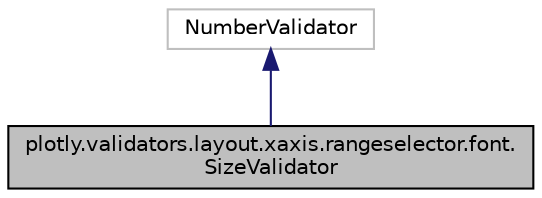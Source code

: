 digraph "plotly.validators.layout.xaxis.rangeselector.font.SizeValidator"
{
 // LATEX_PDF_SIZE
  edge [fontname="Helvetica",fontsize="10",labelfontname="Helvetica",labelfontsize="10"];
  node [fontname="Helvetica",fontsize="10",shape=record];
  Node1 [label="plotly.validators.layout.xaxis.rangeselector.font.\lSizeValidator",height=0.2,width=0.4,color="black", fillcolor="grey75", style="filled", fontcolor="black",tooltip=" "];
  Node2 -> Node1 [dir="back",color="midnightblue",fontsize="10",style="solid",fontname="Helvetica"];
  Node2 [label="NumberValidator",height=0.2,width=0.4,color="grey75", fillcolor="white", style="filled",tooltip=" "];
}
